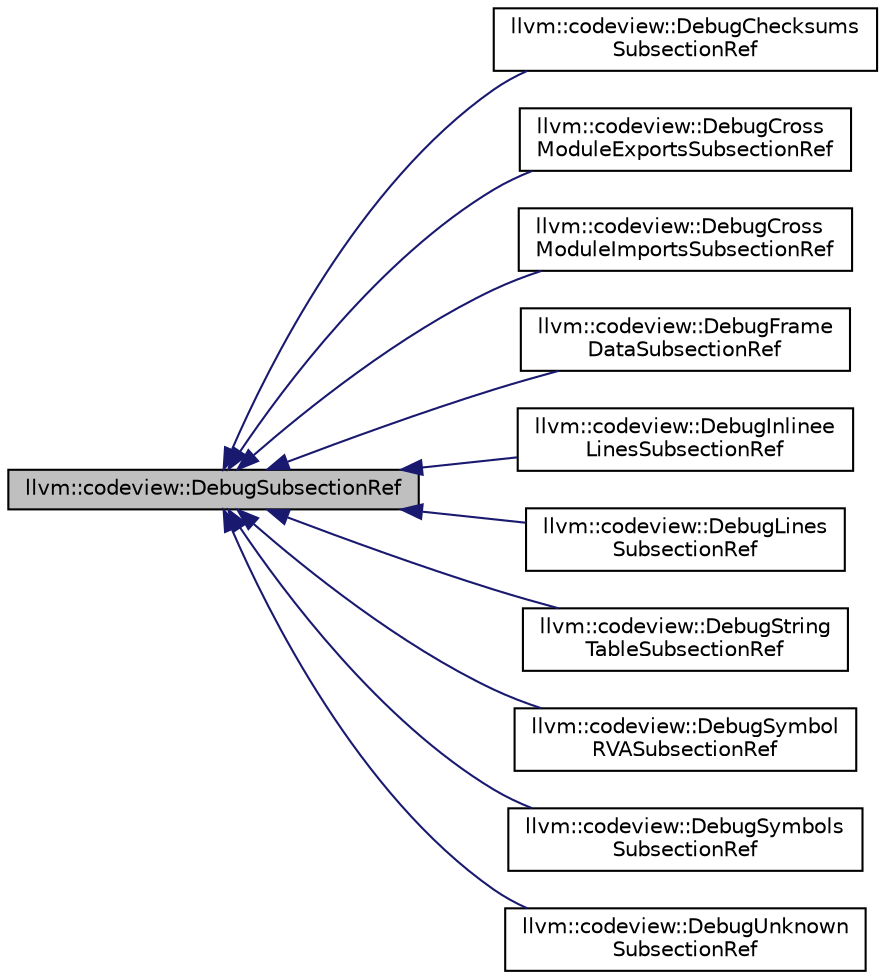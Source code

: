 digraph "llvm::codeview::DebugSubsectionRef"
{
 // LATEX_PDF_SIZE
  bgcolor="transparent";
  edge [fontname="Helvetica",fontsize="10",labelfontname="Helvetica",labelfontsize="10"];
  node [fontname="Helvetica",fontsize="10",shape="box"];
  rankdir="LR";
  Node1 [label="llvm::codeview::DebugSubsectionRef",height=0.2,width=0.4,color="black", fillcolor="grey75", style="filled", fontcolor="black",tooltip=" "];
  Node1 -> Node2 [dir="back",color="midnightblue",fontsize="10",style="solid",fontname="Helvetica"];
  Node2 [label="llvm::codeview::DebugChecksums\lSubsectionRef",height=0.2,width=0.4,color="black",URL="$classllvm_1_1codeview_1_1DebugChecksumsSubsectionRef.html",tooltip=" "];
  Node1 -> Node3 [dir="back",color="midnightblue",fontsize="10",style="solid",fontname="Helvetica"];
  Node3 [label="llvm::codeview::DebugCross\lModuleExportsSubsectionRef",height=0.2,width=0.4,color="black",URL="$classllvm_1_1codeview_1_1DebugCrossModuleExportsSubsectionRef.html",tooltip=" "];
  Node1 -> Node4 [dir="back",color="midnightblue",fontsize="10",style="solid",fontname="Helvetica"];
  Node4 [label="llvm::codeview::DebugCross\lModuleImportsSubsectionRef",height=0.2,width=0.4,color="black",URL="$classllvm_1_1codeview_1_1DebugCrossModuleImportsSubsectionRef.html",tooltip=" "];
  Node1 -> Node5 [dir="back",color="midnightblue",fontsize="10",style="solid",fontname="Helvetica"];
  Node5 [label="llvm::codeview::DebugFrame\lDataSubsectionRef",height=0.2,width=0.4,color="black",URL="$classllvm_1_1codeview_1_1DebugFrameDataSubsectionRef.html",tooltip=" "];
  Node1 -> Node6 [dir="back",color="midnightblue",fontsize="10",style="solid",fontname="Helvetica"];
  Node6 [label="llvm::codeview::DebugInlinee\lLinesSubsectionRef",height=0.2,width=0.4,color="black",URL="$classllvm_1_1codeview_1_1DebugInlineeLinesSubsectionRef.html",tooltip=" "];
  Node1 -> Node7 [dir="back",color="midnightblue",fontsize="10",style="solid",fontname="Helvetica"];
  Node7 [label="llvm::codeview::DebugLines\lSubsectionRef",height=0.2,width=0.4,color="black",URL="$classllvm_1_1codeview_1_1DebugLinesSubsectionRef.html",tooltip=" "];
  Node1 -> Node8 [dir="back",color="midnightblue",fontsize="10",style="solid",fontname="Helvetica"];
  Node8 [label="llvm::codeview::DebugString\lTableSubsectionRef",height=0.2,width=0.4,color="black",URL="$classllvm_1_1codeview_1_1DebugStringTableSubsectionRef.html",tooltip="Represents a read-only view of a CodeView string table."];
  Node1 -> Node9 [dir="back",color="midnightblue",fontsize="10",style="solid",fontname="Helvetica"];
  Node9 [label="llvm::codeview::DebugSymbol\lRVASubsectionRef",height=0.2,width=0.4,color="black",URL="$classllvm_1_1codeview_1_1DebugSymbolRVASubsectionRef.html",tooltip=" "];
  Node1 -> Node10 [dir="back",color="midnightblue",fontsize="10",style="solid",fontname="Helvetica"];
  Node10 [label="llvm::codeview::DebugSymbols\lSubsectionRef",height=0.2,width=0.4,color="black",URL="$classllvm_1_1codeview_1_1DebugSymbolsSubsectionRef.html",tooltip=" "];
  Node1 -> Node11 [dir="back",color="midnightblue",fontsize="10",style="solid",fontname="Helvetica"];
  Node11 [label="llvm::codeview::DebugUnknown\lSubsectionRef",height=0.2,width=0.4,color="black",URL="$classllvm_1_1codeview_1_1DebugUnknownSubsectionRef.html",tooltip=" "];
}
